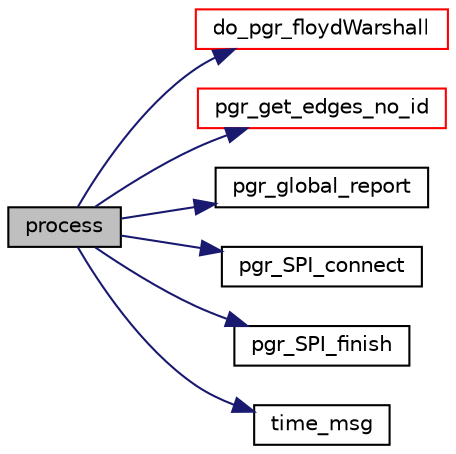 digraph "process"
{
  edge [fontname="Helvetica",fontsize="10",labelfontname="Helvetica",labelfontsize="10"];
  node [fontname="Helvetica",fontsize="10",shape=record];
  rankdir="LR";
  Node39 [label="process",height=0.2,width=0.4,color="black", fillcolor="grey75", style="filled", fontcolor="black"];
  Node39 -> Node40 [color="midnightblue",fontsize="10",style="solid",fontname="Helvetica"];
  Node40 [label="do_pgr_floydWarshall",height=0.2,width=0.4,color="red", fillcolor="white", style="filled",URL="$floydWarshall__driver_8cpp.html#a94d2b6331c68d96389771ec79042e9f5"];
  Node39 -> Node55 [color="midnightblue",fontsize="10",style="solid",fontname="Helvetica"];
  Node55 [label="pgr_get_edges_no_id",height=0.2,width=0.4,color="red", fillcolor="white", style="filled",URL="$edges__input_8c.html#a723146f18c61ddd20c6574265e7bbb9e",tooltip="edges_sql without id parameter "];
  Node39 -> Node71 [color="midnightblue",fontsize="10",style="solid",fontname="Helvetica"];
  Node71 [label="pgr_global_report",height=0.2,width=0.4,color="black", fillcolor="white", style="filled",URL="$e__report_8c.html#aa7833fe4baf65aa901e1129575e7deb2",tooltip="notice & error "];
  Node39 -> Node72 [color="midnightblue",fontsize="10",style="solid",fontname="Helvetica"];
  Node72 [label="pgr_SPI_connect",height=0.2,width=0.4,color="black", fillcolor="white", style="filled",URL="$postgres__connection_8c.html#aef5deb780b1cf78c56b1794ab826ac64"];
  Node39 -> Node73 [color="midnightblue",fontsize="10",style="solid",fontname="Helvetica"];
  Node73 [label="pgr_SPI_finish",height=0.2,width=0.4,color="black", fillcolor="white", style="filled",URL="$postgres__connection_8c.html#ae36e7862564b5e72c25c9e26ae8e355f"];
  Node39 -> Node70 [color="midnightblue",fontsize="10",style="solid",fontname="Helvetica"];
  Node70 [label="time_msg",height=0.2,width=0.4,color="black", fillcolor="white", style="filled",URL="$time__msg_8c.html#a989d9723eb6d9be4cbf1214136286dbe"];
}
